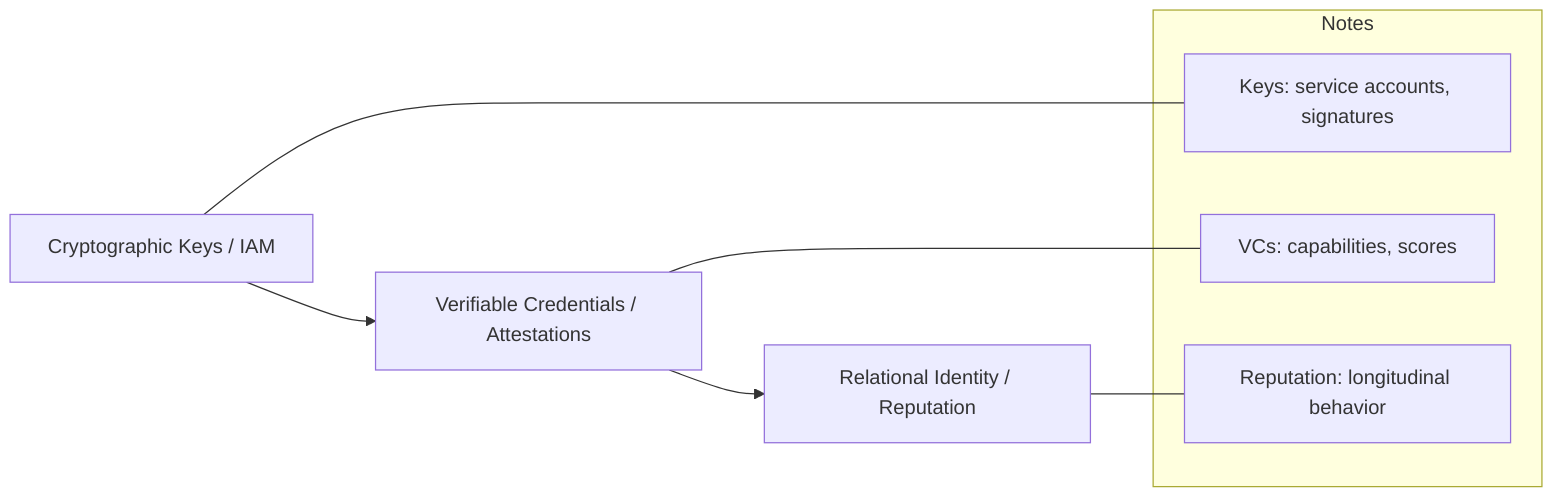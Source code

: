%% Figure 5 – Identity Layer Stack
graph LR
    K[Cryptographic Keys / IAM] --> VC[Verifiable Credentials / Attestations]
    VC --> R[Relational Identity / Reputation]
    subgraph Notes
        N1[Keys: service accounts, signatures]
        N2[VCs: capabilities, scores]
        N3[Reputation: longitudinal behavior]
    end
    K --- N1
    VC --- N2
    R --- N3